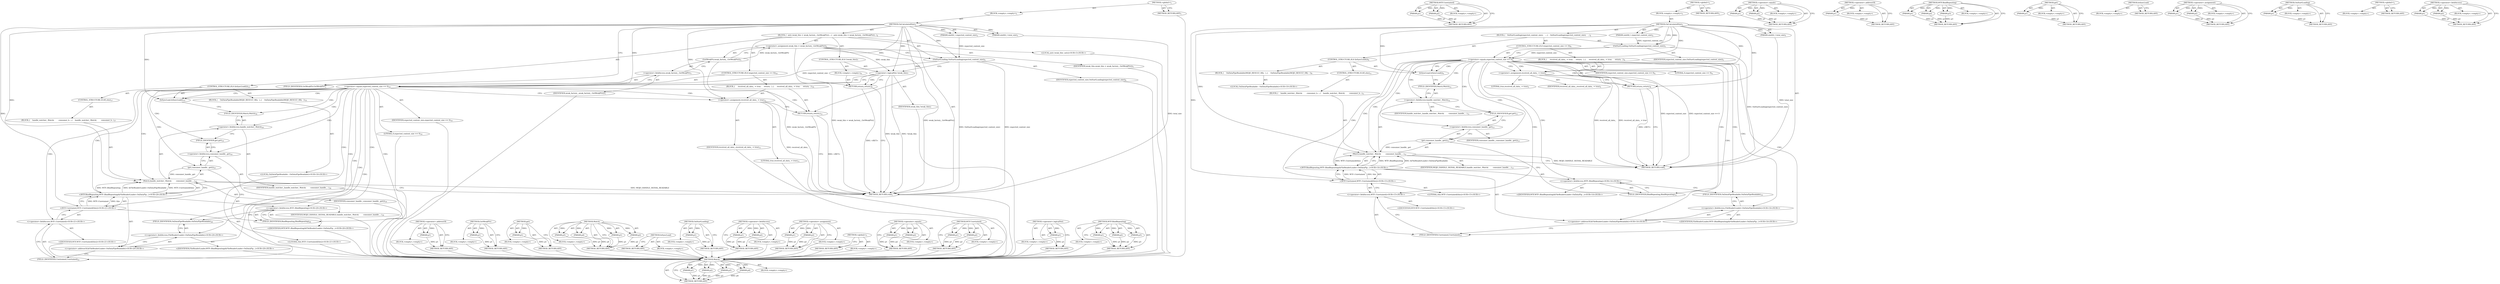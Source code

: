 digraph "WTF.Unretained" {
vulnerable_93 [label=<(METHOD,Watch)>];
vulnerable_94 [label=<(PARAM,p1)>];
vulnerable_95 [label=<(PARAM,p2)>];
vulnerable_96 [label=<(PARAM,p3)>];
vulnerable_97 [label=<(PARAM,p4)>];
vulnerable_98 [label=<(BLOCK,&lt;empty&gt;,&lt;empty&gt;)>];
vulnerable_99 [label=<(METHOD_RETURN,ANY)>];
vulnerable_119 [label=<(METHOD,WTF.Unretained)>];
vulnerable_120 [label=<(PARAM,p1)>];
vulnerable_121 [label=<(PARAM,p2)>];
vulnerable_122 [label=<(BLOCK,&lt;empty&gt;,&lt;empty&gt;)>];
vulnerable_123 [label=<(METHOD_RETURN,ANY)>];
vulnerable_6 [label=<(METHOD,&lt;global&gt;)<SUB>1</SUB>>];
vulnerable_7 [label=<(BLOCK,&lt;empty&gt;,&lt;empty&gt;)<SUB>1</SUB>>];
vulnerable_8 [label=<(METHOD,OnCalculatedSize)<SUB>1</SUB>>];
vulnerable_9 [label=<(PARAM,uint64_t total_size)<SUB>1</SUB>>];
vulnerable_10 [label=<(PARAM,uint64_t expected_content_size)<SUB>2</SUB>>];
vulnerable_11 [label=<(BLOCK,{
   OnStartLoading(expected_content_size);
   ...,{
   OnStartLoading(expected_content_size);
   ...)<SUB>2</SUB>>];
vulnerable_12 [label=<(OnStartLoading,OnStartLoading(expected_content_size))<SUB>3</SUB>>];
vulnerable_13 [label=<(IDENTIFIER,expected_content_size,OnStartLoading(expected_content_size))<SUB>3</SUB>>];
vulnerable_14 [label=<(CONTROL_STRUCTURE,IF,if (expected_content_size == 0))<SUB>4</SUB>>];
vulnerable_15 [label=<(&lt;operator&gt;.equals,expected_content_size == 0)<SUB>4</SUB>>];
vulnerable_16 [label=<(IDENTIFIER,expected_content_size,expected_content_size == 0)<SUB>4</SUB>>];
vulnerable_17 [label=<(LITERAL,0,expected_content_size == 0)<SUB>4</SUB>>];
vulnerable_18 [label=<(BLOCK,{
     received_all_data_ = true;
     return;
  },{
     received_all_data_ = true;
     return;
  })<SUB>4</SUB>>];
vulnerable_19 [label=<(&lt;operator&gt;.assignment,received_all_data_ = true)<SUB>5</SUB>>];
vulnerable_20 [label=<(IDENTIFIER,received_all_data_,received_all_data_ = true)<SUB>5</SUB>>];
vulnerable_21 [label=<(LITERAL,true,received_all_data_ = true)<SUB>5</SUB>>];
vulnerable_22 [label=<(RETURN,return;,return;)<SUB>6</SUB>>];
vulnerable_23 [label=<(CONTROL_STRUCTURE,IF,if (IsSyncLoad()))<SUB>9</SUB>>];
vulnerable_24 [label=<(IsSyncLoad,IsSyncLoad())<SUB>9</SUB>>];
vulnerable_25 [label=<(BLOCK,{
    OnDataPipeReadable(MOJO_RESULT_OK);
  },{
    OnDataPipeReadable(MOJO_RESULT_OK);
  })<SUB>9</SUB>>];
vulnerable_26 [label="<(LOCAL,OnDataPipeReadable : OnDataPipeReadable)<SUB>10</SUB>>"];
vulnerable_27 [label=<(CONTROL_STRUCTURE,ELSE,else)<SUB>11</SUB>>];
vulnerable_28 [label=<(BLOCK,{
    handle_watcher_.Watch(
        consumer_h...,{
    handle_watcher_.Watch(
        consumer_h...)<SUB>11</SUB>>];
vulnerable_29 [label=<(Watch,handle_watcher_.Watch(
        consumer_handle_...)<SUB>12</SUB>>];
vulnerable_30 [label=<(&lt;operator&gt;.fieldAccess,handle_watcher_.Watch)<SUB>12</SUB>>];
vulnerable_31 [label=<(IDENTIFIER,handle_watcher_,handle_watcher_.Watch(
        consumer_handle_...)<SUB>12</SUB>>];
vulnerable_32 [label=<(FIELD_IDENTIFIER,Watch,Watch)<SUB>12</SUB>>];
vulnerable_33 [label=<(get,consumer_handle_.get())<SUB>13</SUB>>];
vulnerable_34 [label=<(&lt;operator&gt;.fieldAccess,consumer_handle_.get)<SUB>13</SUB>>];
vulnerable_35 [label=<(IDENTIFIER,consumer_handle_,consumer_handle_.get())<SUB>13</SUB>>];
vulnerable_36 [label=<(FIELD_IDENTIFIER,get,get)<SUB>13</SUB>>];
vulnerable_37 [label=<(IDENTIFIER,MOJO_HANDLE_SIGNAL_READABLE,handle_watcher_.Watch(
        consumer_handle_...)<SUB>13</SUB>>];
vulnerable_38 [label="<(WTF.BindRepeating,WTF::BindRepeating(&amp;FileReaderLoader::OnDataPip...)<SUB>14</SUB>>"];
vulnerable_39 [label="<(&lt;operator&gt;.fieldAccess,WTF::BindRepeating)<SUB>14</SUB>>"];
vulnerable_40 [label="<(IDENTIFIER,WTF,WTF::BindRepeating(&amp;FileReaderLoader::OnDataPip...)<SUB>14</SUB>>"];
vulnerable_41 [label=<(FIELD_IDENTIFIER,BindRepeating,BindRepeating)<SUB>14</SUB>>];
vulnerable_42 [label="<(&lt;operator&gt;.addressOf,&amp;FileReaderLoader::OnDataPipeReadable)<SUB>14</SUB>>"];
vulnerable_43 [label="<(&lt;operator&gt;.fieldAccess,FileReaderLoader::OnDataPipeReadable)<SUB>14</SUB>>"];
vulnerable_44 [label="<(IDENTIFIER,FileReaderLoader,WTF::BindRepeating(&amp;FileReaderLoader::OnDataPip...)<SUB>14</SUB>>"];
vulnerable_45 [label=<(FIELD_IDENTIFIER,OnDataPipeReadable,OnDataPipeReadable)<SUB>14</SUB>>];
vulnerable_46 [label="<(WTF.Unretained,WTF::Unretained(this))<SUB>15</SUB>>"];
vulnerable_47 [label="<(&lt;operator&gt;.fieldAccess,WTF::Unretained)<SUB>15</SUB>>"];
vulnerable_48 [label="<(IDENTIFIER,WTF,WTF::Unretained(this))<SUB>15</SUB>>"];
vulnerable_49 [label=<(FIELD_IDENTIFIER,Unretained,Unretained)<SUB>15</SUB>>];
vulnerable_50 [label="<(LITERAL,this,WTF::Unretained(this))<SUB>15</SUB>>"];
vulnerable_51 [label=<(METHOD_RETURN,void)<SUB>1</SUB>>];
vulnerable_53 [label=<(METHOD_RETURN,ANY)<SUB>1</SUB>>];
vulnerable_80 [label=<(METHOD,&lt;operator&gt;.equals)>];
vulnerable_81 [label=<(PARAM,p1)>];
vulnerable_82 [label=<(PARAM,p2)>];
vulnerable_83 [label=<(BLOCK,&lt;empty&gt;,&lt;empty&gt;)>];
vulnerable_84 [label=<(METHOD_RETURN,ANY)>];
vulnerable_115 [label=<(METHOD,&lt;operator&gt;.addressOf)>];
vulnerable_116 [label=<(PARAM,p1)>];
vulnerable_117 [label=<(BLOCK,&lt;empty&gt;,&lt;empty&gt;)>];
vulnerable_118 [label=<(METHOD_RETURN,ANY)>];
vulnerable_109 [label=<(METHOD,WTF.BindRepeating)>];
vulnerable_110 [label=<(PARAM,p1)>];
vulnerable_111 [label=<(PARAM,p2)>];
vulnerable_112 [label=<(PARAM,p3)>];
vulnerable_113 [label=<(BLOCK,&lt;empty&gt;,&lt;empty&gt;)>];
vulnerable_114 [label=<(METHOD_RETURN,ANY)>];
vulnerable_105 [label=<(METHOD,get)>];
vulnerable_106 [label=<(PARAM,p1)>];
vulnerable_107 [label=<(BLOCK,&lt;empty&gt;,&lt;empty&gt;)>];
vulnerable_108 [label=<(METHOD_RETURN,ANY)>];
vulnerable_90 [label=<(METHOD,IsSyncLoad)>];
vulnerable_91 [label=<(BLOCK,&lt;empty&gt;,&lt;empty&gt;)>];
vulnerable_92 [label=<(METHOD_RETURN,ANY)>];
vulnerable_85 [label=<(METHOD,&lt;operator&gt;.assignment)>];
vulnerable_86 [label=<(PARAM,p1)>];
vulnerable_87 [label=<(PARAM,p2)>];
vulnerable_88 [label=<(BLOCK,&lt;empty&gt;,&lt;empty&gt;)>];
vulnerable_89 [label=<(METHOD_RETURN,ANY)>];
vulnerable_76 [label=<(METHOD,OnStartLoading)>];
vulnerable_77 [label=<(PARAM,p1)>];
vulnerable_78 [label=<(BLOCK,&lt;empty&gt;,&lt;empty&gt;)>];
vulnerable_79 [label=<(METHOD_RETURN,ANY)>];
vulnerable_70 [label=<(METHOD,&lt;global&gt;)<SUB>1</SUB>>];
vulnerable_71 [label=<(BLOCK,&lt;empty&gt;,&lt;empty&gt;)>];
vulnerable_72 [label=<(METHOD_RETURN,ANY)>];
vulnerable_100 [label=<(METHOD,&lt;operator&gt;.fieldAccess)>];
vulnerable_101 [label=<(PARAM,p1)>];
vulnerable_102 [label=<(PARAM,p2)>];
vulnerable_103 [label=<(BLOCK,&lt;empty&gt;,&lt;empty&gt;)>];
vulnerable_104 [label=<(METHOD_RETURN,ANY)>];
fixed_108 [label=<(METHOD,&lt;operator&gt;.logicalNot)>];
fixed_109 [label=<(PARAM,p1)>];
fixed_110 [label=<(BLOCK,&lt;empty&gt;,&lt;empty&gt;)>];
fixed_111 [label=<(METHOD_RETURN,ANY)>];
fixed_131 [label=<(METHOD,WTF.BindRepeating)>];
fixed_132 [label=<(PARAM,p1)>];
fixed_133 [label=<(PARAM,p2)>];
fixed_134 [label=<(PARAM,p3)>];
fixed_135 [label=<(BLOCK,&lt;empty&gt;,&lt;empty&gt;)>];
fixed_136 [label=<(METHOD_RETURN,ANY)>];
fixed_6 [label=<(METHOD,&lt;global&gt;)<SUB>1</SUB>>];
fixed_7 [label=<(BLOCK,&lt;empty&gt;,&lt;empty&gt;)<SUB>1</SUB>>];
fixed_8 [label=<(METHOD,OnCalculatedSize)<SUB>1</SUB>>];
fixed_9 [label=<(PARAM,uint64_t total_size)<SUB>1</SUB>>];
fixed_10 [label=<(PARAM,uint64_t expected_content_size)<SUB>2</SUB>>];
fixed_11 [label=<(BLOCK,{
  auto weak_this = weak_factory_.GetWeakPtr()...,{
  auto weak_this = weak_factory_.GetWeakPtr()...)<SUB>2</SUB>>];
fixed_12 [label="<(LOCAL,auto weak_this: auto)<SUB>3</SUB>>"];
fixed_13 [label=<(&lt;operator&gt;.assignment,weak_this = weak_factory_.GetWeakPtr())<SUB>3</SUB>>];
fixed_14 [label=<(IDENTIFIER,weak_this,weak_this = weak_factory_.GetWeakPtr())<SUB>3</SUB>>];
fixed_15 [label=<(GetWeakPtr,weak_factory_.GetWeakPtr())<SUB>3</SUB>>];
fixed_16 [label=<(&lt;operator&gt;.fieldAccess,weak_factory_.GetWeakPtr)<SUB>3</SUB>>];
fixed_17 [label=<(IDENTIFIER,weak_factory_,weak_factory_.GetWeakPtr())<SUB>3</SUB>>];
fixed_18 [label=<(FIELD_IDENTIFIER,GetWeakPtr,GetWeakPtr)<SUB>3</SUB>>];
fixed_19 [label=<(OnStartLoading,OnStartLoading(expected_content_size))<SUB>4</SUB>>];
fixed_20 [label=<(IDENTIFIER,expected_content_size,OnStartLoading(expected_content_size))<SUB>4</SUB>>];
fixed_21 [label=<(CONTROL_STRUCTURE,IF,if (!weak_this))<SUB>7</SUB>>];
fixed_22 [label=<(&lt;operator&gt;.logicalNot,!weak_this)<SUB>7</SUB>>];
fixed_23 [label=<(IDENTIFIER,weak_this,!weak_this)<SUB>7</SUB>>];
fixed_24 [label=<(BLOCK,&lt;empty&gt;,&lt;empty&gt;)<SUB>8</SUB>>];
fixed_25 [label=<(RETURN,return;,return;)<SUB>8</SUB>>];
fixed_26 [label=<(CONTROL_STRUCTURE,IF,if (expected_content_size == 0))<SUB>10</SUB>>];
fixed_27 [label=<(&lt;operator&gt;.equals,expected_content_size == 0)<SUB>10</SUB>>];
fixed_28 [label=<(IDENTIFIER,expected_content_size,expected_content_size == 0)<SUB>10</SUB>>];
fixed_29 [label=<(LITERAL,0,expected_content_size == 0)<SUB>10</SUB>>];
fixed_30 [label=<(BLOCK,{
     received_all_data_ = true;
     return;
  },{
     received_all_data_ = true;
     return;
  })<SUB>10</SUB>>];
fixed_31 [label=<(&lt;operator&gt;.assignment,received_all_data_ = true)<SUB>11</SUB>>];
fixed_32 [label=<(IDENTIFIER,received_all_data_,received_all_data_ = true)<SUB>11</SUB>>];
fixed_33 [label=<(LITERAL,true,received_all_data_ = true)<SUB>11</SUB>>];
fixed_34 [label=<(RETURN,return;,return;)<SUB>12</SUB>>];
fixed_35 [label=<(CONTROL_STRUCTURE,IF,if (IsSyncLoad()))<SUB>15</SUB>>];
fixed_36 [label=<(IsSyncLoad,IsSyncLoad())<SUB>15</SUB>>];
fixed_37 [label=<(BLOCK,{
    OnDataPipeReadable(MOJO_RESULT_OK);
  },{
    OnDataPipeReadable(MOJO_RESULT_OK);
  })<SUB>15</SUB>>];
fixed_38 [label="<(LOCAL,OnDataPipeReadable : OnDataPipeReadable)<SUB>16</SUB>>"];
fixed_39 [label=<(CONTROL_STRUCTURE,ELSE,else)<SUB>17</SUB>>];
fixed_40 [label=<(BLOCK,{
    handle_watcher_.Watch(
        consumer_h...,{
    handle_watcher_.Watch(
        consumer_h...)<SUB>17</SUB>>];
fixed_41 [label=<(Watch,handle_watcher_.Watch(
        consumer_handle_...)<SUB>18</SUB>>];
fixed_42 [label=<(&lt;operator&gt;.fieldAccess,handle_watcher_.Watch)<SUB>18</SUB>>];
fixed_43 [label=<(IDENTIFIER,handle_watcher_,handle_watcher_.Watch(
        consumer_handle_...)<SUB>18</SUB>>];
fixed_44 [label=<(FIELD_IDENTIFIER,Watch,Watch)<SUB>18</SUB>>];
fixed_45 [label=<(get,consumer_handle_.get())<SUB>19</SUB>>];
fixed_46 [label=<(&lt;operator&gt;.fieldAccess,consumer_handle_.get)<SUB>19</SUB>>];
fixed_47 [label=<(IDENTIFIER,consumer_handle_,consumer_handle_.get())<SUB>19</SUB>>];
fixed_48 [label=<(FIELD_IDENTIFIER,get,get)<SUB>19</SUB>>];
fixed_49 [label=<(IDENTIFIER,MOJO_HANDLE_SIGNAL_READABLE,handle_watcher_.Watch(
        consumer_handle_...)<SUB>19</SUB>>];
fixed_50 [label="<(WTF.BindRepeating,WTF::BindRepeating(&amp;FileReaderLoader::OnDataPip...)<SUB>20</SUB>>"];
fixed_51 [label="<(&lt;operator&gt;.fieldAccess,WTF::BindRepeating)<SUB>20</SUB>>"];
fixed_52 [label="<(IDENTIFIER,WTF,WTF::BindRepeating(&amp;FileReaderLoader::OnDataPip...)<SUB>20</SUB>>"];
fixed_53 [label=<(FIELD_IDENTIFIER,BindRepeating,BindRepeating)<SUB>20</SUB>>];
fixed_54 [label="<(&lt;operator&gt;.addressOf,&amp;FileReaderLoader::OnDataPipeReadable)<SUB>20</SUB>>"];
fixed_55 [label="<(&lt;operator&gt;.fieldAccess,FileReaderLoader::OnDataPipeReadable)<SUB>20</SUB>>"];
fixed_56 [label="<(IDENTIFIER,FileReaderLoader,WTF::BindRepeating(&amp;FileReaderLoader::OnDataPip...)<SUB>20</SUB>>"];
fixed_57 [label=<(FIELD_IDENTIFIER,OnDataPipeReadable,OnDataPipeReadable)<SUB>20</SUB>>];
fixed_58 [label="<(WTF.Unretained,WTF::Unretained(this))<SUB>21</SUB>>"];
fixed_59 [label="<(&lt;operator&gt;.fieldAccess,WTF::Unretained)<SUB>21</SUB>>"];
fixed_60 [label="<(IDENTIFIER,WTF,WTF::Unretained(this))<SUB>21</SUB>>"];
fixed_61 [label=<(FIELD_IDENTIFIER,Unretained,Unretained)<SUB>21</SUB>>];
fixed_62 [label="<(LITERAL,this,WTF::Unretained(this))<SUB>21</SUB>>"];
fixed_63 [label=<(METHOD_RETURN,void)<SUB>1</SUB>>];
fixed_65 [label=<(METHOD_RETURN,ANY)<SUB>1</SUB>>];
fixed_137 [label=<(METHOD,&lt;operator&gt;.addressOf)>];
fixed_138 [label=<(PARAM,p1)>];
fixed_139 [label=<(BLOCK,&lt;empty&gt;,&lt;empty&gt;)>];
fixed_140 [label=<(METHOD_RETURN,ANY)>];
fixed_95 [label=<(METHOD,GetWeakPtr)>];
fixed_96 [label=<(PARAM,p1)>];
fixed_97 [label=<(BLOCK,&lt;empty&gt;,&lt;empty&gt;)>];
fixed_98 [label=<(METHOD_RETURN,ANY)>];
fixed_127 [label=<(METHOD,get)>];
fixed_128 [label=<(PARAM,p1)>];
fixed_129 [label=<(BLOCK,&lt;empty&gt;,&lt;empty&gt;)>];
fixed_130 [label=<(METHOD_RETURN,ANY)>];
fixed_120 [label=<(METHOD,Watch)>];
fixed_121 [label=<(PARAM,p1)>];
fixed_122 [label=<(PARAM,p2)>];
fixed_123 [label=<(PARAM,p3)>];
fixed_124 [label=<(PARAM,p4)>];
fixed_125 [label=<(BLOCK,&lt;empty&gt;,&lt;empty&gt;)>];
fixed_126 [label=<(METHOD_RETURN,ANY)>];
fixed_117 [label=<(METHOD,IsSyncLoad)>];
fixed_118 [label=<(BLOCK,&lt;empty&gt;,&lt;empty&gt;)>];
fixed_119 [label=<(METHOD_RETURN,ANY)>];
fixed_104 [label=<(METHOD,OnStartLoading)>];
fixed_105 [label=<(PARAM,p1)>];
fixed_106 [label=<(BLOCK,&lt;empty&gt;,&lt;empty&gt;)>];
fixed_107 [label=<(METHOD_RETURN,ANY)>];
fixed_99 [label=<(METHOD,&lt;operator&gt;.fieldAccess)>];
fixed_100 [label=<(PARAM,p1)>];
fixed_101 [label=<(PARAM,p2)>];
fixed_102 [label=<(BLOCK,&lt;empty&gt;,&lt;empty&gt;)>];
fixed_103 [label=<(METHOD_RETURN,ANY)>];
fixed_90 [label=<(METHOD,&lt;operator&gt;.assignment)>];
fixed_91 [label=<(PARAM,p1)>];
fixed_92 [label=<(PARAM,p2)>];
fixed_93 [label=<(BLOCK,&lt;empty&gt;,&lt;empty&gt;)>];
fixed_94 [label=<(METHOD_RETURN,ANY)>];
fixed_84 [label=<(METHOD,&lt;global&gt;)<SUB>1</SUB>>];
fixed_85 [label=<(BLOCK,&lt;empty&gt;,&lt;empty&gt;)>];
fixed_86 [label=<(METHOD_RETURN,ANY)>];
fixed_112 [label=<(METHOD,&lt;operator&gt;.equals)>];
fixed_113 [label=<(PARAM,p1)>];
fixed_114 [label=<(PARAM,p2)>];
fixed_115 [label=<(BLOCK,&lt;empty&gt;,&lt;empty&gt;)>];
fixed_116 [label=<(METHOD_RETURN,ANY)>];
fixed_141 [label=<(METHOD,WTF.Unretained)>];
fixed_142 [label=<(PARAM,p1)>];
fixed_143 [label=<(PARAM,p2)>];
fixed_144 [label=<(BLOCK,&lt;empty&gt;,&lt;empty&gt;)>];
fixed_145 [label=<(METHOD_RETURN,ANY)>];
vulnerable_93 -> vulnerable_94  [key=0, label="AST: "];
vulnerable_93 -> vulnerable_94  [key=1, label="DDG: "];
vulnerable_93 -> vulnerable_98  [key=0, label="AST: "];
vulnerable_93 -> vulnerable_95  [key=0, label="AST: "];
vulnerable_93 -> vulnerable_95  [key=1, label="DDG: "];
vulnerable_93 -> vulnerable_99  [key=0, label="AST: "];
vulnerable_93 -> vulnerable_99  [key=1, label="CFG: "];
vulnerable_93 -> vulnerable_96  [key=0, label="AST: "];
vulnerable_93 -> vulnerable_96  [key=1, label="DDG: "];
vulnerable_93 -> vulnerable_97  [key=0, label="AST: "];
vulnerable_93 -> vulnerable_97  [key=1, label="DDG: "];
vulnerable_94 -> vulnerable_99  [key=0, label="DDG: p1"];
vulnerable_95 -> vulnerable_99  [key=0, label="DDG: p2"];
vulnerable_96 -> vulnerable_99  [key=0, label="DDG: p3"];
vulnerable_97 -> vulnerable_99  [key=0, label="DDG: p4"];
vulnerable_119 -> vulnerable_120  [key=0, label="AST: "];
vulnerable_119 -> vulnerable_120  [key=1, label="DDG: "];
vulnerable_119 -> vulnerable_122  [key=0, label="AST: "];
vulnerable_119 -> vulnerable_121  [key=0, label="AST: "];
vulnerable_119 -> vulnerable_121  [key=1, label="DDG: "];
vulnerable_119 -> vulnerable_123  [key=0, label="AST: "];
vulnerable_119 -> vulnerable_123  [key=1, label="CFG: "];
vulnerable_120 -> vulnerable_123  [key=0, label="DDG: p1"];
vulnerable_121 -> vulnerable_123  [key=0, label="DDG: p2"];
vulnerable_6 -> vulnerable_7  [key=0, label="AST: "];
vulnerable_6 -> vulnerable_53  [key=0, label="AST: "];
vulnerable_6 -> vulnerable_53  [key=1, label="CFG: "];
vulnerable_7 -> vulnerable_8  [key=0, label="AST: "];
vulnerable_8 -> vulnerable_9  [key=0, label="AST: "];
vulnerable_8 -> vulnerable_9  [key=1, label="DDG: "];
vulnerable_8 -> vulnerable_10  [key=0, label="AST: "];
vulnerable_8 -> vulnerable_10  [key=1, label="DDG: "];
vulnerable_8 -> vulnerable_11  [key=0, label="AST: "];
vulnerable_8 -> vulnerable_51  [key=0, label="AST: "];
vulnerable_8 -> vulnerable_12  [key=0, label="CFG: "];
vulnerable_8 -> vulnerable_12  [key=1, label="DDG: "];
vulnerable_8 -> vulnerable_24  [key=0, label="DDG: "];
vulnerable_8 -> vulnerable_15  [key=0, label="DDG: "];
vulnerable_8 -> vulnerable_19  [key=0, label="DDG: "];
vulnerable_8 -> vulnerable_22  [key=0, label="DDG: "];
vulnerable_8 -> vulnerable_29  [key=0, label="DDG: "];
vulnerable_8 -> vulnerable_46  [key=0, label="DDG: "];
vulnerable_9 -> vulnerable_51  [key=0, label="DDG: total_size"];
vulnerable_10 -> vulnerable_12  [key=0, label="DDG: expected_content_size"];
vulnerable_11 -> vulnerable_12  [key=0, label="AST: "];
vulnerable_11 -> vulnerable_14  [key=0, label="AST: "];
vulnerable_11 -> vulnerable_23  [key=0, label="AST: "];
vulnerable_12 -> vulnerable_13  [key=0, label="AST: "];
vulnerable_12 -> vulnerable_15  [key=0, label="CFG: "];
vulnerable_12 -> vulnerable_15  [key=1, label="DDG: expected_content_size"];
vulnerable_12 -> vulnerable_51  [key=0, label="DDG: OnStartLoading(expected_content_size)"];
vulnerable_14 -> vulnerable_15  [key=0, label="AST: "];
vulnerable_14 -> vulnerable_18  [key=0, label="AST: "];
vulnerable_15 -> vulnerable_16  [key=0, label="AST: "];
vulnerable_15 -> vulnerable_17  [key=0, label="AST: "];
vulnerable_15 -> vulnerable_24  [key=0, label="CFG: "];
vulnerable_15 -> vulnerable_24  [key=1, label="CDG: "];
vulnerable_15 -> vulnerable_19  [key=0, label="CFG: "];
vulnerable_15 -> vulnerable_19  [key=1, label="CDG: "];
vulnerable_15 -> vulnerable_51  [key=0, label="DDG: expected_content_size"];
vulnerable_15 -> vulnerable_51  [key=1, label="DDG: expected_content_size == 0"];
vulnerable_15 -> vulnerable_47  [key=0, label="CDG: "];
vulnerable_15 -> vulnerable_30  [key=0, label="CDG: "];
vulnerable_15 -> vulnerable_34  [key=0, label="CDG: "];
vulnerable_15 -> vulnerable_32  [key=0, label="CDG: "];
vulnerable_15 -> vulnerable_49  [key=0, label="CDG: "];
vulnerable_15 -> vulnerable_33  [key=0, label="CDG: "];
vulnerable_15 -> vulnerable_42  [key=0, label="CDG: "];
vulnerable_15 -> vulnerable_36  [key=0, label="CDG: "];
vulnerable_15 -> vulnerable_46  [key=0, label="CDG: "];
vulnerable_15 -> vulnerable_38  [key=0, label="CDG: "];
vulnerable_15 -> vulnerable_22  [key=0, label="CDG: "];
vulnerable_15 -> vulnerable_41  [key=0, label="CDG: "];
vulnerable_15 -> vulnerable_45  [key=0, label="CDG: "];
vulnerable_15 -> vulnerable_29  [key=0, label="CDG: "];
vulnerable_15 -> vulnerable_39  [key=0, label="CDG: "];
vulnerable_15 -> vulnerable_43  [key=0, label="CDG: "];
vulnerable_18 -> vulnerable_19  [key=0, label="AST: "];
vulnerable_18 -> vulnerable_22  [key=0, label="AST: "];
vulnerable_19 -> vulnerable_20  [key=0, label="AST: "];
vulnerable_19 -> vulnerable_21  [key=0, label="AST: "];
vulnerable_19 -> vulnerable_22  [key=0, label="CFG: "];
vulnerable_19 -> vulnerable_51  [key=0, label="DDG: received_all_data_ = true"];
vulnerable_19 -> vulnerable_51  [key=1, label="DDG: received_all_data_"];
vulnerable_22 -> vulnerable_51  [key=0, label="CFG: "];
vulnerable_22 -> vulnerable_51  [key=1, label="DDG: &lt;RET&gt;"];
vulnerable_23 -> vulnerable_24  [key=0, label="AST: "];
vulnerable_23 -> vulnerable_25  [key=0, label="AST: "];
vulnerable_23 -> vulnerable_27  [key=0, label="AST: "];
vulnerable_24 -> vulnerable_32  [key=0, label="CFG: "];
vulnerable_25 -> vulnerable_26  [key=0, label="AST: "];
vulnerable_27 -> vulnerable_28  [key=0, label="AST: "];
vulnerable_28 -> vulnerable_29  [key=0, label="AST: "];
vulnerable_29 -> vulnerable_30  [key=0, label="AST: "];
vulnerable_29 -> vulnerable_33  [key=0, label="AST: "];
vulnerable_29 -> vulnerable_37  [key=0, label="AST: "];
vulnerable_29 -> vulnerable_38  [key=0, label="AST: "];
vulnerable_29 -> vulnerable_51  [key=0, label="CFG: "];
vulnerable_29 -> vulnerable_51  [key=1, label="DDG: MOJO_HANDLE_SIGNAL_READABLE"];
vulnerable_30 -> vulnerable_31  [key=0, label="AST: "];
vulnerable_30 -> vulnerable_32  [key=0, label="AST: "];
vulnerable_30 -> vulnerable_36  [key=0, label="CFG: "];
vulnerable_32 -> vulnerable_30  [key=0, label="CFG: "];
vulnerable_33 -> vulnerable_34  [key=0, label="AST: "];
vulnerable_33 -> vulnerable_41  [key=0, label="CFG: "];
vulnerable_33 -> vulnerable_29  [key=0, label="DDG: consumer_handle_.get"];
vulnerable_34 -> vulnerable_35  [key=0, label="AST: "];
vulnerable_34 -> vulnerable_36  [key=0, label="AST: "];
vulnerable_34 -> vulnerable_33  [key=0, label="CFG: "];
vulnerable_36 -> vulnerable_34  [key=0, label="CFG: "];
vulnerable_38 -> vulnerable_39  [key=0, label="AST: "];
vulnerable_38 -> vulnerable_42  [key=0, label="AST: "];
vulnerable_38 -> vulnerable_46  [key=0, label="AST: "];
vulnerable_38 -> vulnerable_29  [key=0, label="CFG: "];
vulnerable_38 -> vulnerable_29  [key=1, label="DDG: WTF::BindRepeating"];
vulnerable_38 -> vulnerable_29  [key=2, label="DDG: &amp;FileReaderLoader::OnDataPipeReadable"];
vulnerable_38 -> vulnerable_29  [key=3, label="DDG: WTF::Unretained(this)"];
vulnerable_39 -> vulnerable_40  [key=0, label="AST: "];
vulnerable_39 -> vulnerable_41  [key=0, label="AST: "];
vulnerable_39 -> vulnerable_45  [key=0, label="CFG: "];
vulnerable_41 -> vulnerable_39  [key=0, label="CFG: "];
vulnerable_42 -> vulnerable_43  [key=0, label="AST: "];
vulnerable_42 -> vulnerable_49  [key=0, label="CFG: "];
vulnerable_43 -> vulnerable_44  [key=0, label="AST: "];
vulnerable_43 -> vulnerable_45  [key=0, label="AST: "];
vulnerable_43 -> vulnerable_42  [key=0, label="CFG: "];
vulnerable_45 -> vulnerable_43  [key=0, label="CFG: "];
vulnerable_46 -> vulnerable_47  [key=0, label="AST: "];
vulnerable_46 -> vulnerable_50  [key=0, label="AST: "];
vulnerable_46 -> vulnerable_38  [key=0, label="CFG: "];
vulnerable_46 -> vulnerable_38  [key=1, label="DDG: WTF::Unretained"];
vulnerable_46 -> vulnerable_38  [key=2, label="DDG: this"];
vulnerable_47 -> vulnerable_48  [key=0, label="AST: "];
vulnerable_47 -> vulnerable_49  [key=0, label="AST: "];
vulnerable_47 -> vulnerable_46  [key=0, label="CFG: "];
vulnerable_49 -> vulnerable_47  [key=0, label="CFG: "];
vulnerable_80 -> vulnerable_81  [key=0, label="AST: "];
vulnerable_80 -> vulnerable_81  [key=1, label="DDG: "];
vulnerable_80 -> vulnerable_83  [key=0, label="AST: "];
vulnerable_80 -> vulnerable_82  [key=0, label="AST: "];
vulnerable_80 -> vulnerable_82  [key=1, label="DDG: "];
vulnerable_80 -> vulnerable_84  [key=0, label="AST: "];
vulnerable_80 -> vulnerable_84  [key=1, label="CFG: "];
vulnerable_81 -> vulnerable_84  [key=0, label="DDG: p1"];
vulnerable_82 -> vulnerable_84  [key=0, label="DDG: p2"];
vulnerable_115 -> vulnerable_116  [key=0, label="AST: "];
vulnerable_115 -> vulnerable_116  [key=1, label="DDG: "];
vulnerable_115 -> vulnerable_117  [key=0, label="AST: "];
vulnerable_115 -> vulnerable_118  [key=0, label="AST: "];
vulnerable_115 -> vulnerable_118  [key=1, label="CFG: "];
vulnerable_116 -> vulnerable_118  [key=0, label="DDG: p1"];
vulnerable_109 -> vulnerable_110  [key=0, label="AST: "];
vulnerable_109 -> vulnerable_110  [key=1, label="DDG: "];
vulnerable_109 -> vulnerable_113  [key=0, label="AST: "];
vulnerable_109 -> vulnerable_111  [key=0, label="AST: "];
vulnerable_109 -> vulnerable_111  [key=1, label="DDG: "];
vulnerable_109 -> vulnerable_114  [key=0, label="AST: "];
vulnerable_109 -> vulnerable_114  [key=1, label="CFG: "];
vulnerable_109 -> vulnerable_112  [key=0, label="AST: "];
vulnerable_109 -> vulnerable_112  [key=1, label="DDG: "];
vulnerable_110 -> vulnerable_114  [key=0, label="DDG: p1"];
vulnerable_111 -> vulnerable_114  [key=0, label="DDG: p2"];
vulnerable_112 -> vulnerable_114  [key=0, label="DDG: p3"];
vulnerable_105 -> vulnerable_106  [key=0, label="AST: "];
vulnerable_105 -> vulnerable_106  [key=1, label="DDG: "];
vulnerable_105 -> vulnerable_107  [key=0, label="AST: "];
vulnerable_105 -> vulnerable_108  [key=0, label="AST: "];
vulnerable_105 -> vulnerable_108  [key=1, label="CFG: "];
vulnerable_106 -> vulnerable_108  [key=0, label="DDG: p1"];
vulnerable_90 -> vulnerable_91  [key=0, label="AST: "];
vulnerable_90 -> vulnerable_92  [key=0, label="AST: "];
vulnerable_90 -> vulnerable_92  [key=1, label="CFG: "];
vulnerable_85 -> vulnerable_86  [key=0, label="AST: "];
vulnerable_85 -> vulnerable_86  [key=1, label="DDG: "];
vulnerable_85 -> vulnerable_88  [key=0, label="AST: "];
vulnerable_85 -> vulnerable_87  [key=0, label="AST: "];
vulnerable_85 -> vulnerable_87  [key=1, label="DDG: "];
vulnerable_85 -> vulnerable_89  [key=0, label="AST: "];
vulnerable_85 -> vulnerable_89  [key=1, label="CFG: "];
vulnerable_86 -> vulnerable_89  [key=0, label="DDG: p1"];
vulnerable_87 -> vulnerable_89  [key=0, label="DDG: p2"];
vulnerable_76 -> vulnerable_77  [key=0, label="AST: "];
vulnerable_76 -> vulnerable_77  [key=1, label="DDG: "];
vulnerable_76 -> vulnerable_78  [key=0, label="AST: "];
vulnerable_76 -> vulnerable_79  [key=0, label="AST: "];
vulnerable_76 -> vulnerable_79  [key=1, label="CFG: "];
vulnerable_77 -> vulnerable_79  [key=0, label="DDG: p1"];
vulnerable_70 -> vulnerable_71  [key=0, label="AST: "];
vulnerable_70 -> vulnerable_72  [key=0, label="AST: "];
vulnerable_70 -> vulnerable_72  [key=1, label="CFG: "];
vulnerable_100 -> vulnerable_101  [key=0, label="AST: "];
vulnerable_100 -> vulnerable_101  [key=1, label="DDG: "];
vulnerable_100 -> vulnerable_103  [key=0, label="AST: "];
vulnerable_100 -> vulnerable_102  [key=0, label="AST: "];
vulnerable_100 -> vulnerable_102  [key=1, label="DDG: "];
vulnerable_100 -> vulnerable_104  [key=0, label="AST: "];
vulnerable_100 -> vulnerable_104  [key=1, label="CFG: "];
vulnerable_101 -> vulnerable_104  [key=0, label="DDG: p1"];
vulnerable_102 -> vulnerable_104  [key=0, label="DDG: p2"];
fixed_108 -> fixed_109  [key=0, label="AST: "];
fixed_108 -> fixed_109  [key=1, label="DDG: "];
fixed_108 -> fixed_110  [key=0, label="AST: "];
fixed_108 -> fixed_111  [key=0, label="AST: "];
fixed_108 -> fixed_111  [key=1, label="CFG: "];
fixed_109 -> fixed_111  [key=0, label="DDG: p1"];
fixed_110 -> vulnerable_93  [key=0];
fixed_111 -> vulnerable_93  [key=0];
fixed_131 -> fixed_132  [key=0, label="AST: "];
fixed_131 -> fixed_132  [key=1, label="DDG: "];
fixed_131 -> fixed_135  [key=0, label="AST: "];
fixed_131 -> fixed_133  [key=0, label="AST: "];
fixed_131 -> fixed_133  [key=1, label="DDG: "];
fixed_131 -> fixed_136  [key=0, label="AST: "];
fixed_131 -> fixed_136  [key=1, label="CFG: "];
fixed_131 -> fixed_134  [key=0, label="AST: "];
fixed_131 -> fixed_134  [key=1, label="DDG: "];
fixed_132 -> fixed_136  [key=0, label="DDG: p1"];
fixed_133 -> fixed_136  [key=0, label="DDG: p2"];
fixed_134 -> fixed_136  [key=0, label="DDG: p3"];
fixed_135 -> vulnerable_93  [key=0];
fixed_136 -> vulnerable_93  [key=0];
fixed_6 -> fixed_7  [key=0, label="AST: "];
fixed_6 -> fixed_65  [key=0, label="AST: "];
fixed_6 -> fixed_65  [key=1, label="CFG: "];
fixed_7 -> fixed_8  [key=0, label="AST: "];
fixed_8 -> fixed_9  [key=0, label="AST: "];
fixed_8 -> fixed_9  [key=1, label="DDG: "];
fixed_8 -> fixed_10  [key=0, label="AST: "];
fixed_8 -> fixed_10  [key=1, label="DDG: "];
fixed_8 -> fixed_11  [key=0, label="AST: "];
fixed_8 -> fixed_63  [key=0, label="AST: "];
fixed_8 -> fixed_18  [key=0, label="CFG: "];
fixed_8 -> fixed_19  [key=0, label="DDG: "];
fixed_8 -> fixed_36  [key=0, label="DDG: "];
fixed_8 -> fixed_22  [key=0, label="DDG: "];
fixed_8 -> fixed_25  [key=0, label="DDG: "];
fixed_8 -> fixed_27  [key=0, label="DDG: "];
fixed_8 -> fixed_31  [key=0, label="DDG: "];
fixed_8 -> fixed_34  [key=0, label="DDG: "];
fixed_8 -> fixed_41  [key=0, label="DDG: "];
fixed_8 -> fixed_58  [key=0, label="DDG: "];
fixed_9 -> fixed_63  [key=0, label="DDG: total_size"];
fixed_10 -> fixed_19  [key=0, label="DDG: expected_content_size"];
fixed_11 -> fixed_12  [key=0, label="AST: "];
fixed_11 -> fixed_13  [key=0, label="AST: "];
fixed_11 -> fixed_19  [key=0, label="AST: "];
fixed_11 -> fixed_21  [key=0, label="AST: "];
fixed_11 -> fixed_26  [key=0, label="AST: "];
fixed_11 -> fixed_35  [key=0, label="AST: "];
fixed_12 -> vulnerable_93  [key=0];
fixed_13 -> fixed_14  [key=0, label="AST: "];
fixed_13 -> fixed_15  [key=0, label="AST: "];
fixed_13 -> fixed_19  [key=0, label="CFG: "];
fixed_13 -> fixed_63  [key=0, label="DDG: weak_factory_.GetWeakPtr()"];
fixed_13 -> fixed_63  [key=1, label="DDG: weak_this = weak_factory_.GetWeakPtr()"];
fixed_13 -> fixed_22  [key=0, label="DDG: weak_this"];
fixed_14 -> vulnerable_93  [key=0];
fixed_15 -> fixed_16  [key=0, label="AST: "];
fixed_15 -> fixed_13  [key=0, label="CFG: "];
fixed_15 -> fixed_13  [key=1, label="DDG: weak_factory_.GetWeakPtr"];
fixed_15 -> fixed_63  [key=0, label="DDG: weak_factory_.GetWeakPtr"];
fixed_16 -> fixed_17  [key=0, label="AST: "];
fixed_16 -> fixed_18  [key=0, label="AST: "];
fixed_16 -> fixed_15  [key=0, label="CFG: "];
fixed_17 -> vulnerable_93  [key=0];
fixed_18 -> fixed_16  [key=0, label="CFG: "];
fixed_19 -> fixed_20  [key=0, label="AST: "];
fixed_19 -> fixed_22  [key=0, label="CFG: "];
fixed_19 -> fixed_63  [key=0, label="DDG: expected_content_size"];
fixed_19 -> fixed_63  [key=1, label="DDG: OnStartLoading(expected_content_size)"];
fixed_19 -> fixed_27  [key=0, label="DDG: expected_content_size"];
fixed_20 -> vulnerable_93  [key=0];
fixed_21 -> fixed_22  [key=0, label="AST: "];
fixed_21 -> fixed_24  [key=0, label="AST: "];
fixed_22 -> fixed_23  [key=0, label="AST: "];
fixed_22 -> fixed_25  [key=0, label="CFG: "];
fixed_22 -> fixed_25  [key=1, label="CDG: "];
fixed_22 -> fixed_27  [key=0, label="CFG: "];
fixed_22 -> fixed_27  [key=1, label="CDG: "];
fixed_22 -> fixed_63  [key=0, label="DDG: weak_this"];
fixed_22 -> fixed_63  [key=1, label="DDG: !weak_this"];
fixed_23 -> vulnerable_93  [key=0];
fixed_24 -> fixed_25  [key=0, label="AST: "];
fixed_25 -> fixed_63  [key=0, label="CFG: "];
fixed_25 -> fixed_63  [key=1, label="DDG: &lt;RET&gt;"];
fixed_26 -> fixed_27  [key=0, label="AST: "];
fixed_26 -> fixed_30  [key=0, label="AST: "];
fixed_27 -> fixed_28  [key=0, label="AST: "];
fixed_27 -> fixed_29  [key=0, label="AST: "];
fixed_27 -> fixed_36  [key=0, label="CFG: "];
fixed_27 -> fixed_36  [key=1, label="CDG: "];
fixed_27 -> fixed_31  [key=0, label="CFG: "];
fixed_27 -> fixed_31  [key=1, label="CDG: "];
fixed_27 -> fixed_34  [key=0, label="CDG: "];
fixed_27 -> fixed_48  [key=0, label="CDG: "];
fixed_27 -> fixed_58  [key=0, label="CDG: "];
fixed_27 -> fixed_61  [key=0, label="CDG: "];
fixed_27 -> fixed_42  [key=0, label="CDG: "];
fixed_27 -> fixed_51  [key=0, label="CDG: "];
fixed_27 -> fixed_57  [key=0, label="CDG: "];
fixed_27 -> fixed_46  [key=0, label="CDG: "];
fixed_27 -> fixed_53  [key=0, label="CDG: "];
fixed_27 -> fixed_41  [key=0, label="CDG: "];
fixed_27 -> fixed_45  [key=0, label="CDG: "];
fixed_27 -> fixed_50  [key=0, label="CDG: "];
fixed_27 -> fixed_59  [key=0, label="CDG: "];
fixed_27 -> fixed_44  [key=0, label="CDG: "];
fixed_27 -> fixed_55  [key=0, label="CDG: "];
fixed_27 -> fixed_54  [key=0, label="CDG: "];
fixed_28 -> vulnerable_93  [key=0];
fixed_29 -> vulnerable_93  [key=0];
fixed_30 -> fixed_31  [key=0, label="AST: "];
fixed_30 -> fixed_34  [key=0, label="AST: "];
fixed_31 -> fixed_32  [key=0, label="AST: "];
fixed_31 -> fixed_33  [key=0, label="AST: "];
fixed_31 -> fixed_34  [key=0, label="CFG: "];
fixed_31 -> fixed_63  [key=0, label="DDG: received_all_data_"];
fixed_32 -> vulnerable_93  [key=0];
fixed_33 -> vulnerable_93  [key=0];
fixed_34 -> fixed_63  [key=0, label="CFG: "];
fixed_34 -> fixed_63  [key=1, label="DDG: &lt;RET&gt;"];
fixed_35 -> fixed_36  [key=0, label="AST: "];
fixed_35 -> fixed_37  [key=0, label="AST: "];
fixed_35 -> fixed_39  [key=0, label="AST: "];
fixed_36 -> fixed_44  [key=0, label="CFG: "];
fixed_37 -> fixed_38  [key=0, label="AST: "];
fixed_38 -> vulnerable_93  [key=0];
fixed_39 -> fixed_40  [key=0, label="AST: "];
fixed_40 -> fixed_41  [key=0, label="AST: "];
fixed_41 -> fixed_42  [key=0, label="AST: "];
fixed_41 -> fixed_45  [key=0, label="AST: "];
fixed_41 -> fixed_49  [key=0, label="AST: "];
fixed_41 -> fixed_50  [key=0, label="AST: "];
fixed_41 -> fixed_63  [key=0, label="CFG: "];
fixed_41 -> fixed_63  [key=1, label="DDG: MOJO_HANDLE_SIGNAL_READABLE"];
fixed_42 -> fixed_43  [key=0, label="AST: "];
fixed_42 -> fixed_44  [key=0, label="AST: "];
fixed_42 -> fixed_48  [key=0, label="CFG: "];
fixed_43 -> vulnerable_93  [key=0];
fixed_44 -> fixed_42  [key=0, label="CFG: "];
fixed_45 -> fixed_46  [key=0, label="AST: "];
fixed_45 -> fixed_53  [key=0, label="CFG: "];
fixed_45 -> fixed_41  [key=0, label="DDG: consumer_handle_.get"];
fixed_46 -> fixed_47  [key=0, label="AST: "];
fixed_46 -> fixed_48  [key=0, label="AST: "];
fixed_46 -> fixed_45  [key=0, label="CFG: "];
fixed_47 -> vulnerable_93  [key=0];
fixed_48 -> fixed_46  [key=0, label="CFG: "];
fixed_49 -> vulnerable_93  [key=0];
fixed_50 -> fixed_51  [key=0, label="AST: "];
fixed_50 -> fixed_54  [key=0, label="AST: "];
fixed_50 -> fixed_58  [key=0, label="AST: "];
fixed_50 -> fixed_41  [key=0, label="CFG: "];
fixed_50 -> fixed_41  [key=1, label="DDG: WTF::BindRepeating"];
fixed_50 -> fixed_41  [key=2, label="DDG: &amp;FileReaderLoader::OnDataPipeReadable"];
fixed_50 -> fixed_41  [key=3, label="DDG: WTF::Unretained(this)"];
fixed_51 -> fixed_52  [key=0, label="AST: "];
fixed_51 -> fixed_53  [key=0, label="AST: "];
fixed_51 -> fixed_57  [key=0, label="CFG: "];
fixed_52 -> vulnerable_93  [key=0];
fixed_53 -> fixed_51  [key=0, label="CFG: "];
fixed_54 -> fixed_55  [key=0, label="AST: "];
fixed_54 -> fixed_61  [key=0, label="CFG: "];
fixed_55 -> fixed_56  [key=0, label="AST: "];
fixed_55 -> fixed_57  [key=0, label="AST: "];
fixed_55 -> fixed_54  [key=0, label="CFG: "];
fixed_56 -> vulnerable_93  [key=0];
fixed_57 -> fixed_55  [key=0, label="CFG: "];
fixed_58 -> fixed_59  [key=0, label="AST: "];
fixed_58 -> fixed_62  [key=0, label="AST: "];
fixed_58 -> fixed_50  [key=0, label="CFG: "];
fixed_58 -> fixed_50  [key=1, label="DDG: WTF::Unretained"];
fixed_58 -> fixed_50  [key=2, label="DDG: this"];
fixed_59 -> fixed_60  [key=0, label="AST: "];
fixed_59 -> fixed_61  [key=0, label="AST: "];
fixed_59 -> fixed_58  [key=0, label="CFG: "];
fixed_60 -> vulnerable_93  [key=0];
fixed_61 -> fixed_59  [key=0, label="CFG: "];
fixed_62 -> vulnerable_93  [key=0];
fixed_63 -> vulnerable_93  [key=0];
fixed_65 -> vulnerable_93  [key=0];
fixed_137 -> fixed_138  [key=0, label="AST: "];
fixed_137 -> fixed_138  [key=1, label="DDG: "];
fixed_137 -> fixed_139  [key=0, label="AST: "];
fixed_137 -> fixed_140  [key=0, label="AST: "];
fixed_137 -> fixed_140  [key=1, label="CFG: "];
fixed_138 -> fixed_140  [key=0, label="DDG: p1"];
fixed_139 -> vulnerable_93  [key=0];
fixed_140 -> vulnerable_93  [key=0];
fixed_95 -> fixed_96  [key=0, label="AST: "];
fixed_95 -> fixed_96  [key=1, label="DDG: "];
fixed_95 -> fixed_97  [key=0, label="AST: "];
fixed_95 -> fixed_98  [key=0, label="AST: "];
fixed_95 -> fixed_98  [key=1, label="CFG: "];
fixed_96 -> fixed_98  [key=0, label="DDG: p1"];
fixed_97 -> vulnerable_93  [key=0];
fixed_98 -> vulnerable_93  [key=0];
fixed_127 -> fixed_128  [key=0, label="AST: "];
fixed_127 -> fixed_128  [key=1, label="DDG: "];
fixed_127 -> fixed_129  [key=0, label="AST: "];
fixed_127 -> fixed_130  [key=0, label="AST: "];
fixed_127 -> fixed_130  [key=1, label="CFG: "];
fixed_128 -> fixed_130  [key=0, label="DDG: p1"];
fixed_129 -> vulnerable_93  [key=0];
fixed_130 -> vulnerable_93  [key=0];
fixed_120 -> fixed_121  [key=0, label="AST: "];
fixed_120 -> fixed_121  [key=1, label="DDG: "];
fixed_120 -> fixed_125  [key=0, label="AST: "];
fixed_120 -> fixed_122  [key=0, label="AST: "];
fixed_120 -> fixed_122  [key=1, label="DDG: "];
fixed_120 -> fixed_126  [key=0, label="AST: "];
fixed_120 -> fixed_126  [key=1, label="CFG: "];
fixed_120 -> fixed_123  [key=0, label="AST: "];
fixed_120 -> fixed_123  [key=1, label="DDG: "];
fixed_120 -> fixed_124  [key=0, label="AST: "];
fixed_120 -> fixed_124  [key=1, label="DDG: "];
fixed_121 -> fixed_126  [key=0, label="DDG: p1"];
fixed_122 -> fixed_126  [key=0, label="DDG: p2"];
fixed_123 -> fixed_126  [key=0, label="DDG: p3"];
fixed_124 -> fixed_126  [key=0, label="DDG: p4"];
fixed_125 -> vulnerable_93  [key=0];
fixed_126 -> vulnerable_93  [key=0];
fixed_117 -> fixed_118  [key=0, label="AST: "];
fixed_117 -> fixed_119  [key=0, label="AST: "];
fixed_117 -> fixed_119  [key=1, label="CFG: "];
fixed_118 -> vulnerable_93  [key=0];
fixed_119 -> vulnerable_93  [key=0];
fixed_104 -> fixed_105  [key=0, label="AST: "];
fixed_104 -> fixed_105  [key=1, label="DDG: "];
fixed_104 -> fixed_106  [key=0, label="AST: "];
fixed_104 -> fixed_107  [key=0, label="AST: "];
fixed_104 -> fixed_107  [key=1, label="CFG: "];
fixed_105 -> fixed_107  [key=0, label="DDG: p1"];
fixed_106 -> vulnerable_93  [key=0];
fixed_107 -> vulnerable_93  [key=0];
fixed_99 -> fixed_100  [key=0, label="AST: "];
fixed_99 -> fixed_100  [key=1, label="DDG: "];
fixed_99 -> fixed_102  [key=0, label="AST: "];
fixed_99 -> fixed_101  [key=0, label="AST: "];
fixed_99 -> fixed_101  [key=1, label="DDG: "];
fixed_99 -> fixed_103  [key=0, label="AST: "];
fixed_99 -> fixed_103  [key=1, label="CFG: "];
fixed_100 -> fixed_103  [key=0, label="DDG: p1"];
fixed_101 -> fixed_103  [key=0, label="DDG: p2"];
fixed_102 -> vulnerable_93  [key=0];
fixed_103 -> vulnerable_93  [key=0];
fixed_90 -> fixed_91  [key=0, label="AST: "];
fixed_90 -> fixed_91  [key=1, label="DDG: "];
fixed_90 -> fixed_93  [key=0, label="AST: "];
fixed_90 -> fixed_92  [key=0, label="AST: "];
fixed_90 -> fixed_92  [key=1, label="DDG: "];
fixed_90 -> fixed_94  [key=0, label="AST: "];
fixed_90 -> fixed_94  [key=1, label="CFG: "];
fixed_91 -> fixed_94  [key=0, label="DDG: p1"];
fixed_92 -> fixed_94  [key=0, label="DDG: p2"];
fixed_93 -> vulnerable_93  [key=0];
fixed_94 -> vulnerable_93  [key=0];
fixed_84 -> fixed_85  [key=0, label="AST: "];
fixed_84 -> fixed_86  [key=0, label="AST: "];
fixed_84 -> fixed_86  [key=1, label="CFG: "];
fixed_85 -> vulnerable_93  [key=0];
fixed_86 -> vulnerable_93  [key=0];
fixed_112 -> fixed_113  [key=0, label="AST: "];
fixed_112 -> fixed_113  [key=1, label="DDG: "];
fixed_112 -> fixed_115  [key=0, label="AST: "];
fixed_112 -> fixed_114  [key=0, label="AST: "];
fixed_112 -> fixed_114  [key=1, label="DDG: "];
fixed_112 -> fixed_116  [key=0, label="AST: "];
fixed_112 -> fixed_116  [key=1, label="CFG: "];
fixed_113 -> fixed_116  [key=0, label="DDG: p1"];
fixed_114 -> fixed_116  [key=0, label="DDG: p2"];
fixed_115 -> vulnerable_93  [key=0];
fixed_116 -> vulnerable_93  [key=0];
fixed_141 -> fixed_142  [key=0, label="AST: "];
fixed_141 -> fixed_142  [key=1, label="DDG: "];
fixed_141 -> fixed_144  [key=0, label="AST: "];
fixed_141 -> fixed_143  [key=0, label="AST: "];
fixed_141 -> fixed_143  [key=1, label="DDG: "];
fixed_141 -> fixed_145  [key=0, label="AST: "];
fixed_141 -> fixed_145  [key=1, label="CFG: "];
fixed_142 -> fixed_145  [key=0, label="DDG: p1"];
fixed_143 -> fixed_145  [key=0, label="DDG: p2"];
fixed_144 -> vulnerable_93  [key=0];
fixed_145 -> vulnerable_93  [key=0];
}
